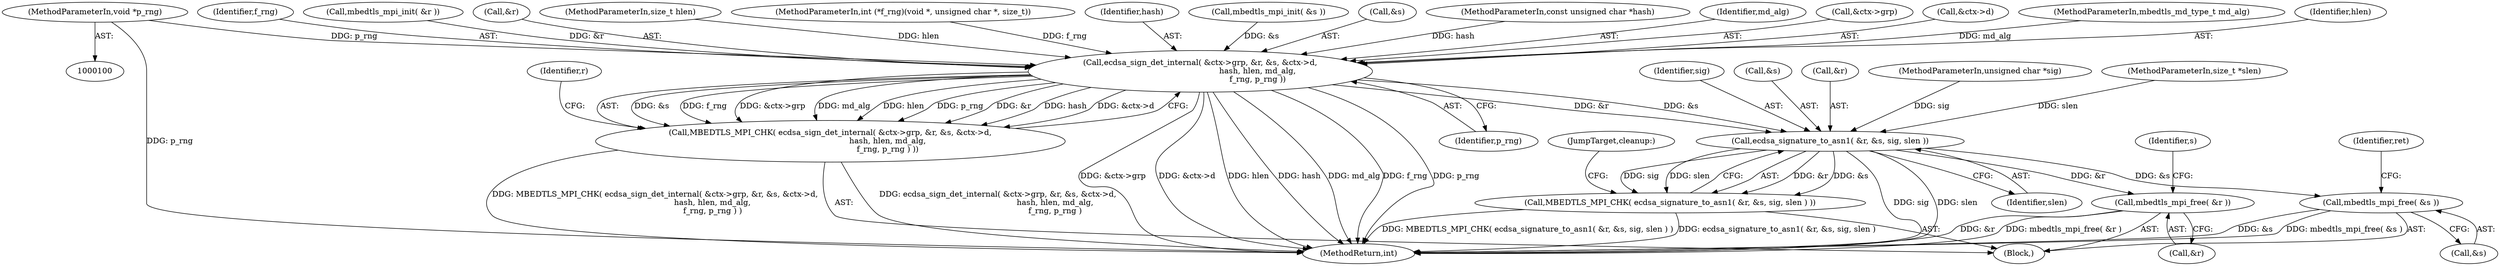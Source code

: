 digraph "0_mbedtls_298a43a77ec0ed2c19a8c924ddd8571ef3e65dfd_1@pointer" {
"1000108" [label="(MethodParameterIn,void *p_rng)"];
"1000120" [label="(Call,ecdsa_sign_det_internal( &ctx->grp, &r, &s, &ctx->d,\n                                              hash, hlen, md_alg,\n                                              f_rng, p_rng ))"];
"1000119" [label="(Call,MBEDTLS_MPI_CHK( ecdsa_sign_det_internal( &ctx->grp, &r, &s, &ctx->d,\n                                              hash, hlen, md_alg,\n                                              f_rng, p_rng ) ))"];
"1000139" [label="(Call,ecdsa_signature_to_asn1( &r, &s, sig, slen ))"];
"1000138" [label="(Call,MBEDTLS_MPI_CHK( ecdsa_signature_to_asn1( &r, &s, sig, slen ) ))"];
"1000147" [label="(Call,mbedtls_mpi_free( &r ))"];
"1000150" [label="(Call,mbedtls_mpi_free( &s ))"];
"1000137" [label="(Identifier,p_rng)"];
"1000134" [label="(Identifier,hlen)"];
"1000148" [label="(Call,&r)"];
"1000136" [label="(Identifier,f_rng)"];
"1000146" [label="(JumpTarget,cleanup:)"];
"1000151" [label="(Call,&s)"];
"1000113" [label="(Call,mbedtls_mpi_init( &r ))"];
"1000125" [label="(Call,&r)"];
"1000104" [label="(MethodParameterIn,size_t hlen)"];
"1000107" [label="(MethodParameterIn,int (*f_rng)(void *, unsigned char *, size_t))"];
"1000133" [label="(Identifier,hash)"];
"1000145" [label="(Identifier,slen)"];
"1000116" [label="(Call,mbedtls_mpi_init( &s ))"];
"1000120" [label="(Call,ecdsa_sign_det_internal( &ctx->grp, &r, &s, &ctx->d,\n                                              hash, hlen, md_alg,\n                                              f_rng, p_rng ))"];
"1000127" [label="(Call,&s)"];
"1000144" [label="(Identifier,sig)"];
"1000142" [label="(Call,&s)"];
"1000103" [label="(MethodParameterIn,const unsigned char *hash)"];
"1000147" [label="(Call,mbedtls_mpi_free( &r ))"];
"1000152" [label="(Identifier,s)"];
"1000150" [label="(Call,mbedtls_mpi_free( &s ))"];
"1000140" [label="(Call,&r)"];
"1000108" [label="(MethodParameterIn,void *p_rng)"];
"1000141" [label="(Identifier,r)"];
"1000135" [label="(Identifier,md_alg)"];
"1000139" [label="(Call,ecdsa_signature_to_asn1( &r, &s, sig, slen ))"];
"1000121" [label="(Call,&ctx->grp)"];
"1000119" [label="(Call,MBEDTLS_MPI_CHK( ecdsa_sign_det_internal( &ctx->grp, &r, &s, &ctx->d,\n                                              hash, hlen, md_alg,\n                                              f_rng, p_rng ) ))"];
"1000129" [label="(Call,&ctx->d)"];
"1000155" [label="(MethodReturn,int)"];
"1000138" [label="(Call,MBEDTLS_MPI_CHK( ecdsa_signature_to_asn1( &r, &s, sig, slen ) ))"];
"1000105" [label="(MethodParameterIn,unsigned char *sig)"];
"1000109" [label="(Block,)"];
"1000154" [label="(Identifier,ret)"];
"1000106" [label="(MethodParameterIn,size_t *slen)"];
"1000102" [label="(MethodParameterIn,mbedtls_md_type_t md_alg)"];
"1000108" -> "1000100"  [label="AST: "];
"1000108" -> "1000155"  [label="DDG: p_rng"];
"1000108" -> "1000120"  [label="DDG: p_rng"];
"1000120" -> "1000119"  [label="AST: "];
"1000120" -> "1000137"  [label="CFG: "];
"1000121" -> "1000120"  [label="AST: "];
"1000125" -> "1000120"  [label="AST: "];
"1000127" -> "1000120"  [label="AST: "];
"1000129" -> "1000120"  [label="AST: "];
"1000133" -> "1000120"  [label="AST: "];
"1000134" -> "1000120"  [label="AST: "];
"1000135" -> "1000120"  [label="AST: "];
"1000136" -> "1000120"  [label="AST: "];
"1000137" -> "1000120"  [label="AST: "];
"1000119" -> "1000120"  [label="CFG: "];
"1000120" -> "1000155"  [label="DDG: &ctx->grp"];
"1000120" -> "1000155"  [label="DDG: &ctx->d"];
"1000120" -> "1000155"  [label="DDG: hlen"];
"1000120" -> "1000155"  [label="DDG: hash"];
"1000120" -> "1000155"  [label="DDG: md_alg"];
"1000120" -> "1000155"  [label="DDG: f_rng"];
"1000120" -> "1000155"  [label="DDG: p_rng"];
"1000120" -> "1000119"  [label="DDG: &s"];
"1000120" -> "1000119"  [label="DDG: f_rng"];
"1000120" -> "1000119"  [label="DDG: &ctx->grp"];
"1000120" -> "1000119"  [label="DDG: md_alg"];
"1000120" -> "1000119"  [label="DDG: hlen"];
"1000120" -> "1000119"  [label="DDG: p_rng"];
"1000120" -> "1000119"  [label="DDG: &r"];
"1000120" -> "1000119"  [label="DDG: hash"];
"1000120" -> "1000119"  [label="DDG: &ctx->d"];
"1000113" -> "1000120"  [label="DDG: &r"];
"1000116" -> "1000120"  [label="DDG: &s"];
"1000103" -> "1000120"  [label="DDG: hash"];
"1000104" -> "1000120"  [label="DDG: hlen"];
"1000102" -> "1000120"  [label="DDG: md_alg"];
"1000107" -> "1000120"  [label="DDG: f_rng"];
"1000120" -> "1000139"  [label="DDG: &r"];
"1000120" -> "1000139"  [label="DDG: &s"];
"1000119" -> "1000109"  [label="AST: "];
"1000141" -> "1000119"  [label="CFG: "];
"1000119" -> "1000155"  [label="DDG: MBEDTLS_MPI_CHK( ecdsa_sign_det_internal( &ctx->grp, &r, &s, &ctx->d,\n                                              hash, hlen, md_alg,\n                                              f_rng, p_rng ) )"];
"1000119" -> "1000155"  [label="DDG: ecdsa_sign_det_internal( &ctx->grp, &r, &s, &ctx->d,\n                                              hash, hlen, md_alg,\n                                              f_rng, p_rng )"];
"1000139" -> "1000138"  [label="AST: "];
"1000139" -> "1000145"  [label="CFG: "];
"1000140" -> "1000139"  [label="AST: "];
"1000142" -> "1000139"  [label="AST: "];
"1000144" -> "1000139"  [label="AST: "];
"1000145" -> "1000139"  [label="AST: "];
"1000138" -> "1000139"  [label="CFG: "];
"1000139" -> "1000155"  [label="DDG: sig"];
"1000139" -> "1000155"  [label="DDG: slen"];
"1000139" -> "1000138"  [label="DDG: &r"];
"1000139" -> "1000138"  [label="DDG: &s"];
"1000139" -> "1000138"  [label="DDG: sig"];
"1000139" -> "1000138"  [label="DDG: slen"];
"1000105" -> "1000139"  [label="DDG: sig"];
"1000106" -> "1000139"  [label="DDG: slen"];
"1000139" -> "1000147"  [label="DDG: &r"];
"1000139" -> "1000150"  [label="DDG: &s"];
"1000138" -> "1000109"  [label="AST: "];
"1000146" -> "1000138"  [label="CFG: "];
"1000138" -> "1000155"  [label="DDG: ecdsa_signature_to_asn1( &r, &s, sig, slen )"];
"1000138" -> "1000155"  [label="DDG: MBEDTLS_MPI_CHK( ecdsa_signature_to_asn1( &r, &s, sig, slen ) )"];
"1000147" -> "1000109"  [label="AST: "];
"1000147" -> "1000148"  [label="CFG: "];
"1000148" -> "1000147"  [label="AST: "];
"1000152" -> "1000147"  [label="CFG: "];
"1000147" -> "1000155"  [label="DDG: &r"];
"1000147" -> "1000155"  [label="DDG: mbedtls_mpi_free( &r )"];
"1000150" -> "1000109"  [label="AST: "];
"1000150" -> "1000151"  [label="CFG: "];
"1000151" -> "1000150"  [label="AST: "];
"1000154" -> "1000150"  [label="CFG: "];
"1000150" -> "1000155"  [label="DDG: mbedtls_mpi_free( &s )"];
"1000150" -> "1000155"  [label="DDG: &s"];
}
